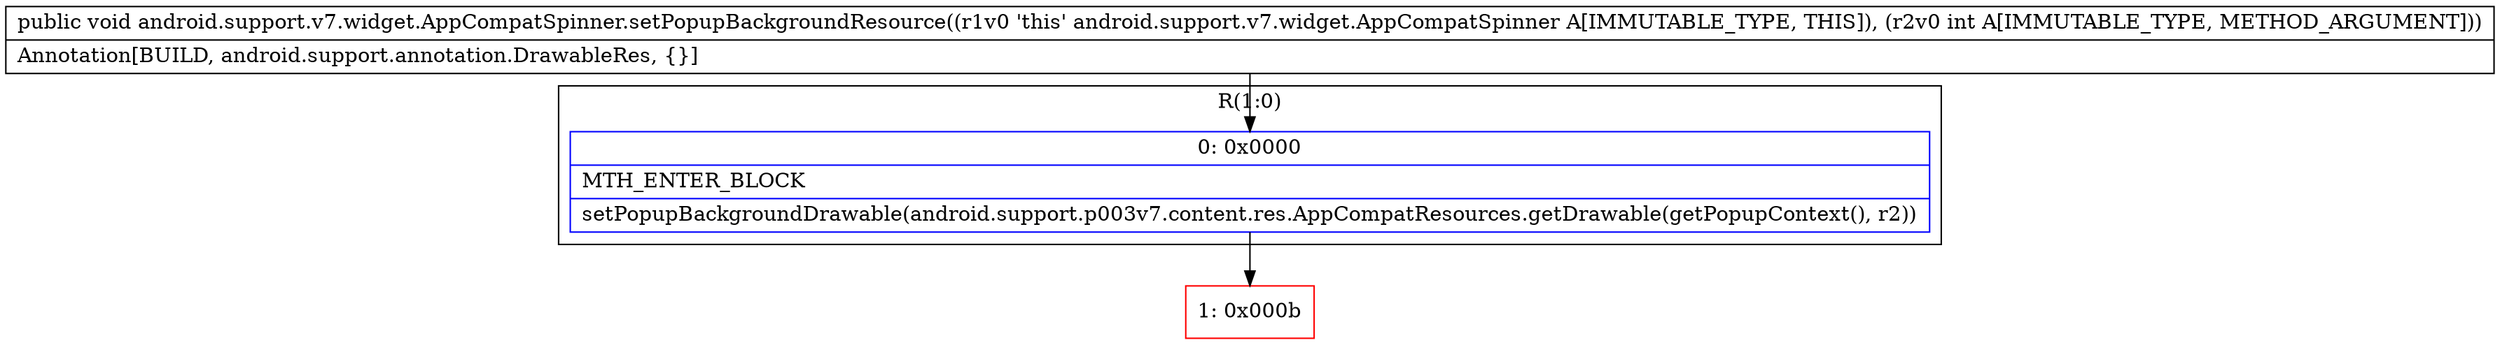 digraph "CFG forandroid.support.v7.widget.AppCompatSpinner.setPopupBackgroundResource(I)V" {
subgraph cluster_Region_2060844581 {
label = "R(1:0)";
node [shape=record,color=blue];
Node_0 [shape=record,label="{0\:\ 0x0000|MTH_ENTER_BLOCK\l|setPopupBackgroundDrawable(android.support.p003v7.content.res.AppCompatResources.getDrawable(getPopupContext(), r2))\l}"];
}
Node_1 [shape=record,color=red,label="{1\:\ 0x000b}"];
MethodNode[shape=record,label="{public void android.support.v7.widget.AppCompatSpinner.setPopupBackgroundResource((r1v0 'this' android.support.v7.widget.AppCompatSpinner A[IMMUTABLE_TYPE, THIS]), (r2v0 int A[IMMUTABLE_TYPE, METHOD_ARGUMENT]))  | Annotation[BUILD, android.support.annotation.DrawableRes, \{\}]\l}"];
MethodNode -> Node_0;
Node_0 -> Node_1;
}

